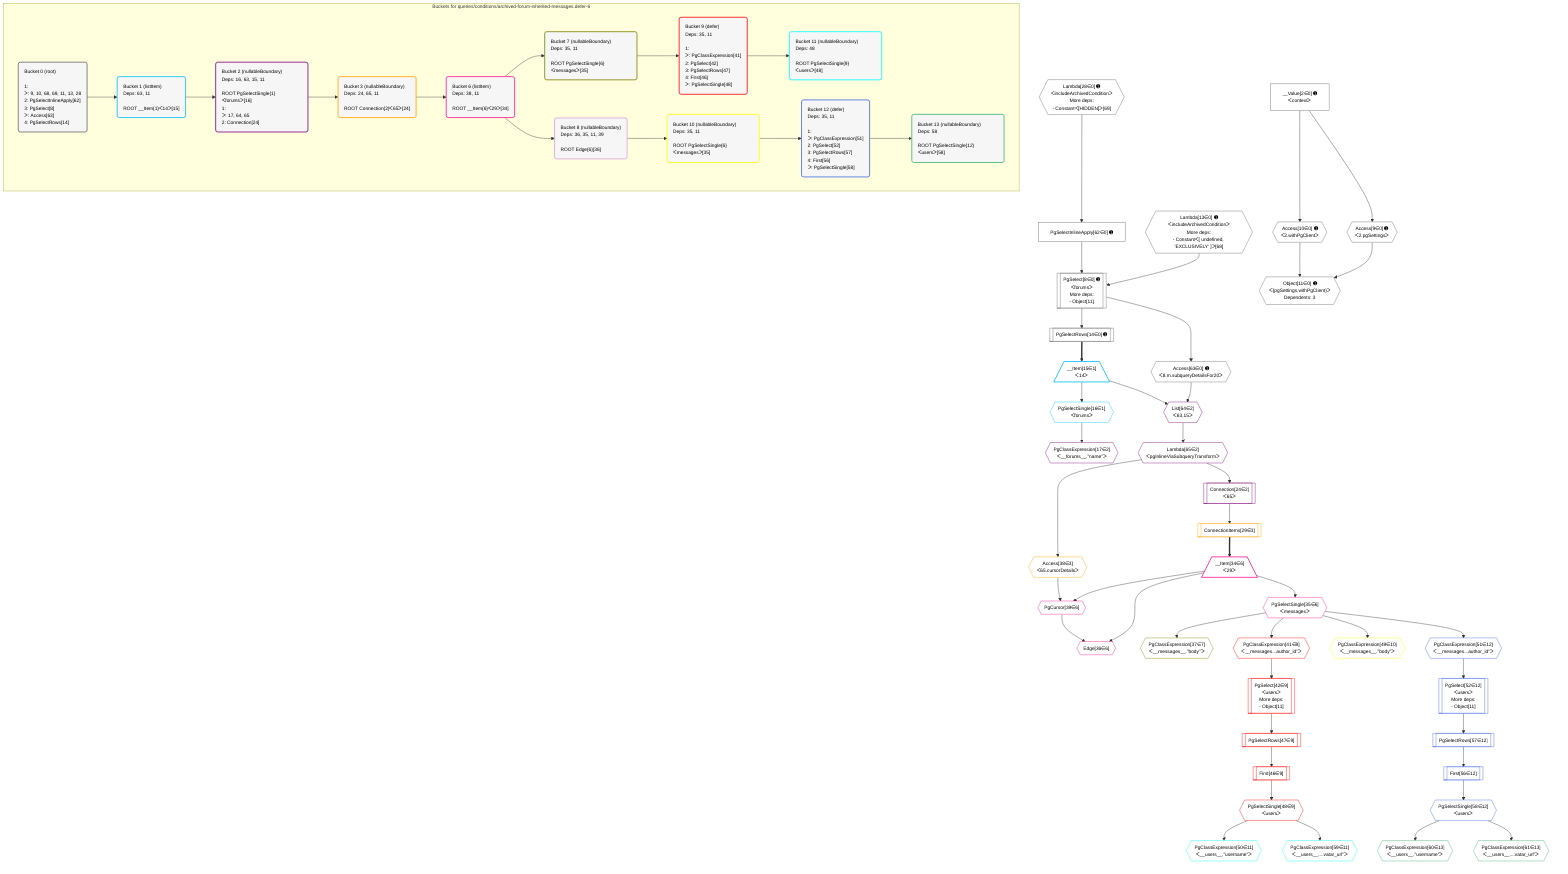 %%{init: {'themeVariables': { 'fontSize': '12px'}}}%%
graph TD
    classDef path fill:#eee,stroke:#000,color:#000
    classDef plan fill:#fff,stroke-width:1px,color:#000
    classDef itemplan fill:#fff,stroke-width:2px,color:#000
    classDef unbatchedplan fill:#dff,stroke-width:1px,color:#000
    classDef sideeffectplan fill:#fcc,stroke-width:2px,color:#000
    classDef bucket fill:#f6f6f6,color:#000,stroke-width:2px,text-align:left

    subgraph "Buckets for queries/conditions/archived-forum-inherited-messages.defer-6"
    Bucket0("Bucket 0 (root)<br /><br />1: <br />ᐳ: 9, 10, 68, 69, 11, 13, 28<br />2: PgSelectInlineApply[62]<br />3: PgSelect[8]<br />ᐳ: Access[63]<br />4: PgSelectRows[14]"):::bucket
    Bucket1("Bucket 1 (listItem)<br />Deps: 63, 11<br /><br />ROOT __Item{1}ᐸ14ᐳ[15]"):::bucket
    Bucket2("Bucket 2 (nullableBoundary)<br />Deps: 16, 63, 15, 11<br /><br />ROOT PgSelectSingle{1}ᐸforumsᐳ[16]<br />1: <br />ᐳ: 17, 64, 65<br />2: Connection[24]"):::bucket
    Bucket3("Bucket 3 (nullableBoundary)<br />Deps: 24, 65, 11<br /><br />ROOT Connection{2}ᐸ65ᐳ[24]"):::bucket
    Bucket6("Bucket 6 (listItem)<br />Deps: 38, 11<br /><br />ROOT __Item{6}ᐸ29ᐳ[34]"):::bucket
    Bucket7("Bucket 7 (nullableBoundary)<br />Deps: 35, 11<br /><br />ROOT PgSelectSingle{6}ᐸmessagesᐳ[35]"):::bucket
    Bucket8("Bucket 8 (nullableBoundary)<br />Deps: 36, 35, 11, 39<br /><br />ROOT Edge{6}[36]"):::bucket
    Bucket9("Bucket 9 (defer)<br />Deps: 35, 11<br /><br />1: <br />ᐳ: PgClassExpression[41]<br />2: PgSelect[42]<br />3: PgSelectRows[47]<br />4: First[46]<br />ᐳ: PgSelectSingle[48]"):::bucket
    Bucket10("Bucket 10 (nullableBoundary)<br />Deps: 35, 11<br /><br />ROOT PgSelectSingle{6}ᐸmessagesᐳ[35]"):::bucket
    Bucket11("Bucket 11 (nullableBoundary)<br />Deps: 48<br /><br />ROOT PgSelectSingle{9}ᐸusersᐳ[48]"):::bucket
    Bucket12("Bucket 12 (defer)<br />Deps: 35, 11<br /><br />1: <br />ᐳ: PgClassExpression[51]<br />2: PgSelect[52]<br />3: PgSelectRows[57]<br />4: First[56]<br />ᐳ: PgSelectSingle[58]"):::bucket
    Bucket13("Bucket 13 (nullableBoundary)<br />Deps: 58<br /><br />ROOT PgSelectSingle{12}ᐸusersᐳ[58]"):::bucket
    end
    Bucket0 --> Bucket1
    Bucket1 --> Bucket2
    Bucket2 --> Bucket3
    Bucket3 --> Bucket6
    Bucket6 --> Bucket7 & Bucket8
    Bucket7 --> Bucket9
    Bucket8 --> Bucket10
    Bucket9 --> Bucket11
    Bucket10 --> Bucket12
    Bucket12 --> Bucket13

    %% plan dependencies
    PgSelect8[["PgSelect[8∈0] ➊<br />ᐸforumsᐳ<br />More deps:<br />- Object[11]"]]:::plan
    Lambda13{{"Lambda[13∈0] ➊<br />ᐸincludeArchivedConditionᐳ<br />More deps:<br />- Constantᐸ[ undefined, 'EXCLUSIVELY' ]ᐳ[68]"}}:::plan
    PgSelectInlineApply62["PgSelectInlineApply[62∈0] ➊"]:::plan
    Lambda13 & PgSelectInlineApply62 --> PgSelect8
    Object11{{"Object[11∈0] ➊<br />ᐸ{pgSettings,withPgClient}ᐳ<br />Dependents: 3"}}:::plan
    Access9{{"Access[9∈0] ➊<br />ᐸ2.pgSettingsᐳ"}}:::plan
    Access10{{"Access[10∈0] ➊<br />ᐸ2.withPgClientᐳ"}}:::plan
    Access9 & Access10 --> Object11
    __Value2["__Value[2∈0] ➊<br />ᐸcontextᐳ"]:::plan
    __Value2 --> Access9
    __Value2 --> Access10
    PgSelectRows14[["PgSelectRows[14∈0] ➊"]]:::plan
    PgSelect8 --> PgSelectRows14
    Lambda28{{"Lambda[28∈0] ➊<br />ᐸincludeArchivedConditionᐳ<br />More deps:<br />- Constantᐸ[HIDDEN]ᐳ[69]"}}:::plan
    Lambda28 --> PgSelectInlineApply62
    Access63{{"Access[63∈0] ➊<br />ᐸ8.m.subqueryDetailsFor20ᐳ"}}:::plan
    PgSelect8 --> Access63
    __Item15[/"__Item[15∈1]<br />ᐸ14ᐳ"\]:::itemplan
    PgSelectRows14 ==> __Item15
    PgSelectSingle16{{"PgSelectSingle[16∈1]<br />ᐸforumsᐳ"}}:::plan
    __Item15 --> PgSelectSingle16
    List64{{"List[64∈2]<br />ᐸ63,15ᐳ"}}:::plan
    Access63 & __Item15 --> List64
    PgClassExpression17{{"PgClassExpression[17∈2]<br />ᐸ__forums__.”name”ᐳ"}}:::plan
    PgSelectSingle16 --> PgClassExpression17
    Connection24[["Connection[24∈2]<br />ᐸ65ᐳ"]]:::plan
    Lambda65{{"Lambda[65∈2]<br />ᐸpgInlineViaSubqueryTransformᐳ"}}:::plan
    Lambda65 --> Connection24
    List64 --> Lambda65
    ConnectionItems29[["ConnectionItems[29∈3]"]]:::plan
    Connection24 --> ConnectionItems29
    Access38{{"Access[38∈3]<br />ᐸ65.cursorDetailsᐳ"}}:::plan
    Lambda65 --> Access38
    Edge36{{"Edge[36∈6]"}}:::plan
    __Item34[/"__Item[34∈6]<br />ᐸ29ᐳ"\]:::itemplan
    PgCursor39{{"PgCursor[39∈6]"}}:::plan
    __Item34 & PgCursor39 --> Edge36
    __Item34 & Access38 --> PgCursor39
    ConnectionItems29 ==> __Item34
    PgSelectSingle35{{"PgSelectSingle[35∈6]<br />ᐸmessagesᐳ"}}:::plan
    __Item34 --> PgSelectSingle35
    PgClassExpression37{{"PgClassExpression[37∈7]<br />ᐸ__messages__.”body”ᐳ"}}:::plan
    PgSelectSingle35 --> PgClassExpression37
    PgSelect42[["PgSelect[42∈9]<br />ᐸusersᐳ<br />More deps:<br />- Object[11]"]]:::plan
    PgClassExpression41{{"PgClassExpression[41∈9]<br />ᐸ__messages...author_id”ᐳ"}}:::plan
    PgClassExpression41 --> PgSelect42
    PgSelectSingle35 --> PgClassExpression41
    First46[["First[46∈9]"]]:::plan
    PgSelectRows47[["PgSelectRows[47∈9]"]]:::plan
    PgSelectRows47 --> First46
    PgSelect42 --> PgSelectRows47
    PgSelectSingle48{{"PgSelectSingle[48∈9]<br />ᐸusersᐳ"}}:::plan
    First46 --> PgSelectSingle48
    PgClassExpression49{{"PgClassExpression[49∈10]<br />ᐸ__messages__.”body”ᐳ"}}:::plan
    PgSelectSingle35 --> PgClassExpression49
    PgClassExpression50{{"PgClassExpression[50∈11]<br />ᐸ__users__.”username”ᐳ"}}:::plan
    PgSelectSingle48 --> PgClassExpression50
    PgClassExpression59{{"PgClassExpression[59∈11]<br />ᐸ__users__....vatar_url”ᐳ"}}:::plan
    PgSelectSingle48 --> PgClassExpression59
    PgSelect52[["PgSelect[52∈12]<br />ᐸusersᐳ<br />More deps:<br />- Object[11]"]]:::plan
    PgClassExpression51{{"PgClassExpression[51∈12]<br />ᐸ__messages...author_id”ᐳ"}}:::plan
    PgClassExpression51 --> PgSelect52
    PgSelectSingle35 --> PgClassExpression51
    First56[["First[56∈12]"]]:::plan
    PgSelectRows57[["PgSelectRows[57∈12]"]]:::plan
    PgSelectRows57 --> First56
    PgSelect52 --> PgSelectRows57
    PgSelectSingle58{{"PgSelectSingle[58∈12]<br />ᐸusersᐳ"}}:::plan
    First56 --> PgSelectSingle58
    PgClassExpression60{{"PgClassExpression[60∈13]<br />ᐸ__users__.”username”ᐳ"}}:::plan
    PgSelectSingle58 --> PgClassExpression60
    PgClassExpression61{{"PgClassExpression[61∈13]<br />ᐸ__users__....vatar_url”ᐳ"}}:::plan
    PgSelectSingle58 --> PgClassExpression61

    %% define steps
    classDef bucket0 stroke:#696969
    class Bucket0,__Value2,PgSelect8,Access9,Access10,Object11,Lambda13,PgSelectRows14,Lambda28,PgSelectInlineApply62,Access63 bucket0
    classDef bucket1 stroke:#00bfff
    class Bucket1,__Item15,PgSelectSingle16 bucket1
    classDef bucket2 stroke:#7f007f
    class Bucket2,PgClassExpression17,Connection24,List64,Lambda65 bucket2
    classDef bucket3 stroke:#ffa500
    class Bucket3,ConnectionItems29,Access38 bucket3
    classDef bucket6 stroke:#ff1493
    class Bucket6,__Item34,PgSelectSingle35,Edge36,PgCursor39 bucket6
    classDef bucket7 stroke:#808000
    class Bucket7,PgClassExpression37 bucket7
    classDef bucket8 stroke:#dda0dd
    class Bucket8 bucket8
    classDef bucket9 stroke:#ff0000
    class Bucket9,PgClassExpression41,PgSelect42,First46,PgSelectRows47,PgSelectSingle48 bucket9
    classDef bucket10 stroke:#ffff00
    class Bucket10,PgClassExpression49 bucket10
    classDef bucket11 stroke:#00ffff
    class Bucket11,PgClassExpression50,PgClassExpression59 bucket11
    classDef bucket12 stroke:#4169e1
    class Bucket12,PgClassExpression51,PgSelect52,First56,PgSelectRows57,PgSelectSingle58 bucket12
    classDef bucket13 stroke:#3cb371
    class Bucket13,PgClassExpression60,PgClassExpression61 bucket13